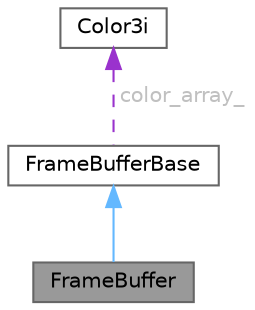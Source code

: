 digraph "FrameBuffer"
{
 // INTERACTIVE_SVG=YES
 // LATEX_PDF_SIZE
  bgcolor="transparent";
  edge [fontname=Helvetica,fontsize=10,labelfontname=Helvetica,labelfontsize=10];
  node [fontname=Helvetica,fontsize=10,shape=box,height=0.2,width=0.4];
  Node1 [id="Node000001",label="FrameBuffer",height=0.2,width=0.4,color="gray40", fillcolor="grey60", style="filled", fontcolor="black",tooltip=" "];
  Node2 -> Node1 [id="edge1_Node000001_Node000002",dir="back",color="steelblue1",style="solid",tooltip=" "];
  Node2 [id="Node000002",label="FrameBufferBase",height=0.2,width=0.4,color="gray40", fillcolor="white", style="filled",URL="$dd/dc5/class_frame_buffer_base.html",tooltip=" "];
  Node3 -> Node2 [id="edge2_Node000002_Node000003",dir="back",color="darkorchid3",style="dashed",tooltip=" ",label=" color_array_",fontcolor="grey" ];
  Node3 [id="Node000003",label="Color3i",height=0.2,width=0.4,color="gray40", fillcolor="white", style="filled",URL="$de/d12/struct_color3i.html",tooltip=" "];
}
